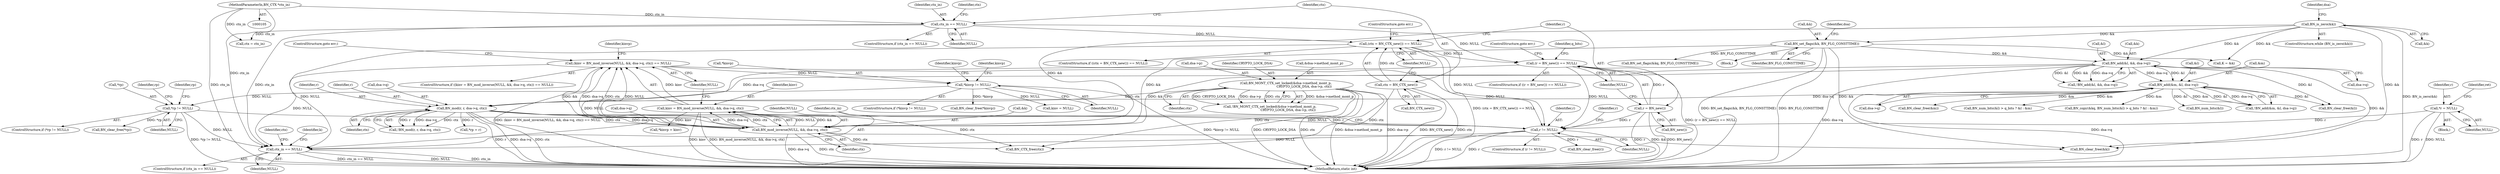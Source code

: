 digraph "0_openssl_43e6a58d4991a451daf4891ff05a48735df871ac@pointer" {
"1000386" [label="(Call,ctx_in == NULL)"];
"1000164" [label="(Call,ctx_in == NULL)"];
"1000107" [label="(MethodParameterIn,BN_CTX *ctx_in)"];
"1000328" [label="(Call,(kinv = BN_mod_inverse(NULL, &k, dsa->q, ctx)) == NULL)"];
"1000329" [label="(Call,kinv = BN_mod_inverse(NULL, &k, dsa->q, ctx))"];
"1000331" [label="(Call,BN_mod_inverse(NULL, &k, dsa->q, ctx))"];
"1000270" [label="(Call,BN_add(&l, &k, dsa->q))"];
"1000222" [label="(Call,BN_is_zero(&k))"];
"1000234" [label="(Call,BN_set_flags(&k, BN_FLG_CONSTTIME))"];
"1000319" [label="(Call,BN_mod(r, r, dsa->q, ctx))"];
"1000280" [label="(Call,BN_add(&m, &l, dsa->q))"];
"1000247" [label="(Call,BN_MONT_CTX_set_locked(&dsa->method_mont_p,\n                                    CRYPTO_LOCK_DSA, dsa->p, ctx))"];
"1000180" [label="(Call,(r = BN_new()) == NULL)"];
"1000181" [label="(Call,r = BN_new())"];
"1000169" [label="(Call,(ctx = BN_CTX_new()) == NULL)"];
"1000170" [label="(Call,ctx = BN_CTX_new())"];
"1000357" [label="(Call,*rp != NULL)"];
"1000342" [label="(Call,*kinvp != NULL)"];
"1000380" [label="(Call,r != NULL)"];
"1000120" [label="(Call,*r = NULL)"];
"1000331" [label="(Call,BN_mod_inverse(NULL, &k, dsa->q, ctx))"];
"1000388" [label="(Identifier,NULL)"];
"1000363" [label="(Identifier,rp)"];
"1000391" [label="(Call,BN_clear_free(&k))"];
"1000386" [label="(Call,ctx_in == NULL)"];
"1000184" [label="(Identifier,NULL)"];
"1000171" [label="(Identifier,ctx)"];
"1000107" [label="(MethodParameterIn,BN_CTX *ctx_in)"];
"1000127" [label="(Identifier,ret)"];
"1000222" [label="(Call,BN_is_zero(&k))"];
"1000256" [label="(Identifier,ctx)"];
"1000389" [label="(Call,BN_CTX_free(ctx))"];
"1000393" [label="(Identifier,k)"];
"1000303" [label="(Call,BN_set_flags(&kq, BN_FLG_CONSTTIME))"];
"1000252" [label="(Identifier,CRYPTO_LOCK_DSA)"];
"1000346" [label="(Call,BN_clear_free(*kinvp))"];
"1000176" [label="(Call,ctx = ctx_in)"];
"1000348" [label="(Identifier,kinvp)"];
"1000340" [label="(ControlStructure,goto err;)"];
"1000172" [label="(Call,BN_CTX_new())"];
"1000380" [label="(Call,r != NULL)"];
"1000229" [label="(Identifier,dsa)"];
"1000357" [label="(Call,*rp != NULL)"];
"1000353" [label="(Call,kinv = NULL)"];
"1000122" [label="(Identifier,NULL)"];
"1000384" [label="(Identifier,r)"];
"1000390" [label="(Identifier,ctx)"];
"1000241" [label="(Identifier,dsa)"];
"1000349" [label="(Call,*kinvp = kinv)"];
"1000234" [label="(Call,BN_set_flags(&k, BN_FLG_CONSTTIME))"];
"1000168" [label="(ControlStructure,if ((ctx = BN_CTX_new()) == NULL))"];
"1000356" [label="(ControlStructure,if (*rp != NULL))"];
"1000177" [label="(Identifier,ctx)"];
"1000330" [label="(Identifier,kinv)"];
"1000270" [label="(Call,BN_add(&l, &k, dsa->q))"];
"1000385" [label="(ControlStructure,if (ctx_in == NULL))"];
"1000285" [label="(Call,dsa->q)"];
"1000164" [label="(Call,ctx_in == NULL)"];
"1000335" [label="(Call,dsa->q)"];
"1000344" [label="(Identifier,kinvp)"];
"1000187" [label="(Identifier,q_bits)"];
"1000325" [label="(Identifier,ctx)"];
"1000248" [label="(Call,&dsa->method_mont_p)"];
"1000329" [label="(Call,kinv = BN_mod_inverse(NULL, &k, dsa->q, ctx))"];
"1000275" [label="(Call,dsa->q)"];
"1000165" [label="(Identifier,ctx_in)"];
"1000397" [label="(Call,BN_clear_free(&l))"];
"1000269" [label="(Call,!BN_add(&l, &k, dsa->q))"];
"1000121" [label="(Identifier,r)"];
"1000382" [label="(Identifier,NULL)"];
"1000332" [label="(Identifier,NULL)"];
"1000333" [label="(Call,&k)"];
"1000120" [label="(Call,*r = NULL)"];
"1000185" [label="(ControlStructure,goto err;)"];
"1000181" [label="(Call,r = BN_new())"];
"1000379" [label="(ControlStructure,if (r != NULL))"];
"1000345" [label="(Identifier,NULL)"];
"1000361" [label="(Call,BN_clear_free(*rp))"];
"1000358" [label="(Call,*rp)"];
"1000233" [label="(Block,)"];
"1000351" [label="(Identifier,kinvp)"];
"1000183" [label="(Call,BN_new())"];
"1000110" [label="(Block,)"];
"1000169" [label="(Call,(ctx = BN_CTX_new()) == NULL)"];
"1000283" [label="(Call,&l)"];
"1000319" [label="(Call,BN_mod(r, r, dsa->q, ctx))"];
"1000271" [label="(Call,&l)"];
"1000166" [label="(Identifier,NULL)"];
"1000235" [label="(Call,&k)"];
"1000405" [label="(MethodReturn,static int)"];
"1000221" [label="(ControlStructure,while (BN_is_zero(&k)))"];
"1000327" [label="(ControlStructure,if ((kinv = BN_mod_inverse(NULL, &k, dsa->q, ctx)) == NULL))"];
"1000246" [label="(Call,!BN_MONT_CTX_set_locked(&dsa->method_mont_p,\n                                    CRYPTO_LOCK_DSA, dsa->p, ctx))"];
"1000341" [label="(ControlStructure,if (*kinvp != NULL))"];
"1000387" [label="(Identifier,ctx_in)"];
"1000294" [label="(Call,BN_num_bits(&l))"];
"1000381" [label="(Identifier,r)"];
"1000328" [label="(Call,(kinv = BN_mod_inverse(NULL, &k, dsa->q, ctx)) == NULL)"];
"1000273" [label="(Call,&k)"];
"1000179" [label="(ControlStructure,if ((r = BN_new()) == NULL))"];
"1000279" [label="(Call,!BN_add(&m, &l, dsa->q))"];
"1000237" [label="(Identifier,BN_FLG_CONSTTIME)"];
"1000343" [label="(Call,*kinvp)"];
"1000163" [label="(ControlStructure,if (ctx_in == NULL))"];
"1000320" [label="(Identifier,r)"];
"1000281" [label="(Call,&m)"];
"1000342" [label="(Call,*kinvp != NULL)"];
"1000223" [label="(Call,&k)"];
"1000318" [label="(Call,!BN_mod(r, r, dsa->q, ctx))"];
"1000383" [label="(Call,BN_clear_free(r))"];
"1000180" [label="(Call,(r = BN_new()) == NULL)"];
"1000364" [label="(Call,*rp = r)"];
"1000360" [label="(Identifier,NULL)"];
"1000280" [label="(Call,BN_add(&m, &l, dsa->q))"];
"1000253" [label="(Call,dsa->p)"];
"1000366" [label="(Identifier,rp)"];
"1000339" [label="(Identifier,NULL)"];
"1000400" [label="(Call,BN_clear_free(&m))"];
"1000170" [label="(Call,ctx = BN_CTX_new())"];
"1000321" [label="(Identifier,r)"];
"1000292" [label="(Call,BN_num_bits(&l) > q_bits ? &l : &m)"];
"1000174" [label="(ControlStructure,goto err;)"];
"1000247" [label="(Call,BN_MONT_CTX_set_locked(&dsa->method_mont_p,\n                                    CRYPTO_LOCK_DSA, dsa->p, ctx))"];
"1000173" [label="(Identifier,NULL)"];
"1000313" [label="(Call,K = &k)"];
"1000322" [label="(Call,dsa->q)"];
"1000338" [label="(Identifier,ctx)"];
"1000289" [label="(Call,BN_copy(&kq, BN_num_bits(&l) > q_bits ? &l : &m))"];
"1000182" [label="(Identifier,r)"];
"1000386" -> "1000385"  [label="AST: "];
"1000386" -> "1000388"  [label="CFG: "];
"1000387" -> "1000386"  [label="AST: "];
"1000388" -> "1000386"  [label="AST: "];
"1000390" -> "1000386"  [label="CFG: "];
"1000393" -> "1000386"  [label="CFG: "];
"1000386" -> "1000405"  [label="DDG: NULL"];
"1000386" -> "1000405"  [label="DDG: ctx_in"];
"1000386" -> "1000405"  [label="DDG: ctx_in == NULL"];
"1000164" -> "1000386"  [label="DDG: ctx_in"];
"1000107" -> "1000386"  [label="DDG: ctx_in"];
"1000328" -> "1000386"  [label="DDG: NULL"];
"1000180" -> "1000386"  [label="DDG: NULL"];
"1000357" -> "1000386"  [label="DDG: NULL"];
"1000380" -> "1000386"  [label="DDG: NULL"];
"1000169" -> "1000386"  [label="DDG: NULL"];
"1000164" -> "1000163"  [label="AST: "];
"1000164" -> "1000166"  [label="CFG: "];
"1000165" -> "1000164"  [label="AST: "];
"1000166" -> "1000164"  [label="AST: "];
"1000171" -> "1000164"  [label="CFG: "];
"1000177" -> "1000164"  [label="CFG: "];
"1000107" -> "1000164"  [label="DDG: ctx_in"];
"1000164" -> "1000169"  [label="DDG: NULL"];
"1000164" -> "1000176"  [label="DDG: ctx_in"];
"1000164" -> "1000180"  [label="DDG: NULL"];
"1000107" -> "1000105"  [label="AST: "];
"1000107" -> "1000405"  [label="DDG: ctx_in"];
"1000107" -> "1000176"  [label="DDG: ctx_in"];
"1000328" -> "1000327"  [label="AST: "];
"1000328" -> "1000339"  [label="CFG: "];
"1000329" -> "1000328"  [label="AST: "];
"1000339" -> "1000328"  [label="AST: "];
"1000340" -> "1000328"  [label="CFG: "];
"1000344" -> "1000328"  [label="CFG: "];
"1000328" -> "1000405"  [label="DDG: (kinv = BN_mod_inverse(NULL, &k, dsa->q, ctx)) == NULL"];
"1000329" -> "1000328"  [label="DDG: kinv"];
"1000331" -> "1000328"  [label="DDG: NULL"];
"1000331" -> "1000328"  [label="DDG: &k"];
"1000331" -> "1000328"  [label="DDG: dsa->q"];
"1000331" -> "1000328"  [label="DDG: ctx"];
"1000328" -> "1000342"  [label="DDG: NULL"];
"1000328" -> "1000380"  [label="DDG: NULL"];
"1000329" -> "1000331"  [label="CFG: "];
"1000330" -> "1000329"  [label="AST: "];
"1000331" -> "1000329"  [label="AST: "];
"1000339" -> "1000329"  [label="CFG: "];
"1000329" -> "1000405"  [label="DDG: BN_mod_inverse(NULL, &k, dsa->q, ctx)"];
"1000329" -> "1000405"  [label="DDG: kinv"];
"1000331" -> "1000329"  [label="DDG: NULL"];
"1000331" -> "1000329"  [label="DDG: &k"];
"1000331" -> "1000329"  [label="DDG: dsa->q"];
"1000331" -> "1000329"  [label="DDG: ctx"];
"1000329" -> "1000349"  [label="DDG: kinv"];
"1000331" -> "1000338"  [label="CFG: "];
"1000332" -> "1000331"  [label="AST: "];
"1000333" -> "1000331"  [label="AST: "];
"1000335" -> "1000331"  [label="AST: "];
"1000338" -> "1000331"  [label="AST: "];
"1000331" -> "1000405"  [label="DDG: ctx"];
"1000331" -> "1000405"  [label="DDG: dsa->q"];
"1000270" -> "1000331"  [label="DDG: &k"];
"1000222" -> "1000331"  [label="DDG: &k"];
"1000234" -> "1000331"  [label="DDG: &k"];
"1000319" -> "1000331"  [label="DDG: dsa->q"];
"1000319" -> "1000331"  [label="DDG: ctx"];
"1000331" -> "1000389"  [label="DDG: ctx"];
"1000331" -> "1000391"  [label="DDG: &k"];
"1000270" -> "1000269"  [label="AST: "];
"1000270" -> "1000275"  [label="CFG: "];
"1000271" -> "1000270"  [label="AST: "];
"1000273" -> "1000270"  [label="AST: "];
"1000275" -> "1000270"  [label="AST: "];
"1000269" -> "1000270"  [label="CFG: "];
"1000270" -> "1000405"  [label="DDG: dsa->q"];
"1000270" -> "1000269"  [label="DDG: &l"];
"1000270" -> "1000269"  [label="DDG: &k"];
"1000270" -> "1000269"  [label="DDG: dsa->q"];
"1000222" -> "1000270"  [label="DDG: &k"];
"1000234" -> "1000270"  [label="DDG: &k"];
"1000270" -> "1000280"  [label="DDG: &l"];
"1000270" -> "1000280"  [label="DDG: dsa->q"];
"1000270" -> "1000319"  [label="DDG: dsa->q"];
"1000270" -> "1000391"  [label="DDG: &k"];
"1000270" -> "1000397"  [label="DDG: &l"];
"1000222" -> "1000221"  [label="AST: "];
"1000222" -> "1000223"  [label="CFG: "];
"1000223" -> "1000222"  [label="AST: "];
"1000229" -> "1000222"  [label="CFG: "];
"1000222" -> "1000405"  [label="DDG: BN_is_zero(&k)"];
"1000222" -> "1000234"  [label="DDG: &k"];
"1000222" -> "1000313"  [label="DDG: &k"];
"1000222" -> "1000391"  [label="DDG: &k"];
"1000234" -> "1000233"  [label="AST: "];
"1000234" -> "1000237"  [label="CFG: "];
"1000235" -> "1000234"  [label="AST: "];
"1000237" -> "1000234"  [label="AST: "];
"1000241" -> "1000234"  [label="CFG: "];
"1000234" -> "1000405"  [label="DDG: BN_FLG_CONSTTIME"];
"1000234" -> "1000405"  [label="DDG: BN_set_flags(&k, BN_FLG_CONSTTIME)"];
"1000234" -> "1000303"  [label="DDG: BN_FLG_CONSTTIME"];
"1000234" -> "1000313"  [label="DDG: &k"];
"1000234" -> "1000391"  [label="DDG: &k"];
"1000319" -> "1000318"  [label="AST: "];
"1000319" -> "1000325"  [label="CFG: "];
"1000320" -> "1000319"  [label="AST: "];
"1000321" -> "1000319"  [label="AST: "];
"1000322" -> "1000319"  [label="AST: "];
"1000325" -> "1000319"  [label="AST: "];
"1000318" -> "1000319"  [label="CFG: "];
"1000319" -> "1000405"  [label="DDG: dsa->q"];
"1000319" -> "1000405"  [label="DDG: ctx"];
"1000319" -> "1000405"  [label="DDG: r"];
"1000319" -> "1000318"  [label="DDG: r"];
"1000319" -> "1000318"  [label="DDG: dsa->q"];
"1000319" -> "1000318"  [label="DDG: ctx"];
"1000280" -> "1000319"  [label="DDG: dsa->q"];
"1000247" -> "1000319"  [label="DDG: ctx"];
"1000319" -> "1000364"  [label="DDG: r"];
"1000319" -> "1000380"  [label="DDG: r"];
"1000319" -> "1000389"  [label="DDG: ctx"];
"1000280" -> "1000279"  [label="AST: "];
"1000280" -> "1000285"  [label="CFG: "];
"1000281" -> "1000280"  [label="AST: "];
"1000283" -> "1000280"  [label="AST: "];
"1000285" -> "1000280"  [label="AST: "];
"1000279" -> "1000280"  [label="CFG: "];
"1000280" -> "1000405"  [label="DDG: dsa->q"];
"1000280" -> "1000279"  [label="DDG: &m"];
"1000280" -> "1000279"  [label="DDG: &l"];
"1000280" -> "1000279"  [label="DDG: dsa->q"];
"1000280" -> "1000289"  [label="DDG: &m"];
"1000280" -> "1000294"  [label="DDG: &l"];
"1000280" -> "1000292"  [label="DDG: &m"];
"1000280" -> "1000397"  [label="DDG: &l"];
"1000280" -> "1000400"  [label="DDG: &m"];
"1000247" -> "1000246"  [label="AST: "];
"1000247" -> "1000256"  [label="CFG: "];
"1000248" -> "1000247"  [label="AST: "];
"1000252" -> "1000247"  [label="AST: "];
"1000253" -> "1000247"  [label="AST: "];
"1000256" -> "1000247"  [label="AST: "];
"1000246" -> "1000247"  [label="CFG: "];
"1000247" -> "1000405"  [label="DDG: &dsa->method_mont_p"];
"1000247" -> "1000405"  [label="DDG: dsa->p"];
"1000247" -> "1000405"  [label="DDG: CRYPTO_LOCK_DSA"];
"1000247" -> "1000405"  [label="DDG: ctx"];
"1000247" -> "1000246"  [label="DDG: &dsa->method_mont_p"];
"1000247" -> "1000246"  [label="DDG: CRYPTO_LOCK_DSA"];
"1000247" -> "1000246"  [label="DDG: dsa->p"];
"1000247" -> "1000246"  [label="DDG: ctx"];
"1000247" -> "1000389"  [label="DDG: ctx"];
"1000180" -> "1000179"  [label="AST: "];
"1000180" -> "1000184"  [label="CFG: "];
"1000181" -> "1000180"  [label="AST: "];
"1000184" -> "1000180"  [label="AST: "];
"1000185" -> "1000180"  [label="CFG: "];
"1000187" -> "1000180"  [label="CFG: "];
"1000180" -> "1000405"  [label="DDG: (r = BN_new()) == NULL"];
"1000181" -> "1000180"  [label="DDG: r"];
"1000169" -> "1000180"  [label="DDG: NULL"];
"1000180" -> "1000380"  [label="DDG: NULL"];
"1000181" -> "1000183"  [label="CFG: "];
"1000182" -> "1000181"  [label="AST: "];
"1000183" -> "1000181"  [label="AST: "];
"1000184" -> "1000181"  [label="CFG: "];
"1000181" -> "1000405"  [label="DDG: r"];
"1000181" -> "1000405"  [label="DDG: BN_new()"];
"1000181" -> "1000380"  [label="DDG: r"];
"1000169" -> "1000168"  [label="AST: "];
"1000169" -> "1000173"  [label="CFG: "];
"1000170" -> "1000169"  [label="AST: "];
"1000173" -> "1000169"  [label="AST: "];
"1000174" -> "1000169"  [label="CFG: "];
"1000182" -> "1000169"  [label="CFG: "];
"1000169" -> "1000405"  [label="DDG: (ctx = BN_CTX_new()) == NULL"];
"1000170" -> "1000169"  [label="DDG: ctx"];
"1000169" -> "1000380"  [label="DDG: NULL"];
"1000170" -> "1000172"  [label="CFG: "];
"1000171" -> "1000170"  [label="AST: "];
"1000172" -> "1000170"  [label="AST: "];
"1000173" -> "1000170"  [label="CFG: "];
"1000170" -> "1000405"  [label="DDG: BN_CTX_new()"];
"1000170" -> "1000405"  [label="DDG: ctx"];
"1000170" -> "1000389"  [label="DDG: ctx"];
"1000357" -> "1000356"  [label="AST: "];
"1000357" -> "1000360"  [label="CFG: "];
"1000358" -> "1000357"  [label="AST: "];
"1000360" -> "1000357"  [label="AST: "];
"1000363" -> "1000357"  [label="CFG: "];
"1000366" -> "1000357"  [label="CFG: "];
"1000357" -> "1000405"  [label="DDG: *rp != NULL"];
"1000342" -> "1000357"  [label="DDG: NULL"];
"1000357" -> "1000361"  [label="DDG: *rp"];
"1000357" -> "1000380"  [label="DDG: NULL"];
"1000342" -> "1000341"  [label="AST: "];
"1000342" -> "1000345"  [label="CFG: "];
"1000343" -> "1000342"  [label="AST: "];
"1000345" -> "1000342"  [label="AST: "];
"1000348" -> "1000342"  [label="CFG: "];
"1000351" -> "1000342"  [label="CFG: "];
"1000342" -> "1000405"  [label="DDG: *kinvp != NULL"];
"1000342" -> "1000346"  [label="DDG: *kinvp"];
"1000342" -> "1000353"  [label="DDG: NULL"];
"1000380" -> "1000379"  [label="AST: "];
"1000380" -> "1000382"  [label="CFG: "];
"1000381" -> "1000380"  [label="AST: "];
"1000382" -> "1000380"  [label="AST: "];
"1000384" -> "1000380"  [label="CFG: "];
"1000387" -> "1000380"  [label="CFG: "];
"1000380" -> "1000405"  [label="DDG: r != NULL"];
"1000380" -> "1000405"  [label="DDG: r"];
"1000120" -> "1000380"  [label="DDG: r"];
"1000380" -> "1000383"  [label="DDG: r"];
"1000120" -> "1000110"  [label="AST: "];
"1000120" -> "1000122"  [label="CFG: "];
"1000121" -> "1000120"  [label="AST: "];
"1000122" -> "1000120"  [label="AST: "];
"1000127" -> "1000120"  [label="CFG: "];
"1000120" -> "1000405"  [label="DDG: r"];
"1000120" -> "1000405"  [label="DDG: NULL"];
}
